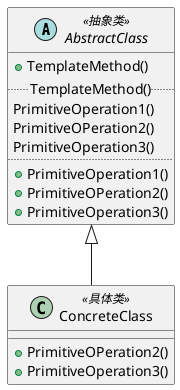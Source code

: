 @startuml

abstract class AbstractClass<<抽象类>>{
+TemplateMethod()
..TemplateMethod()..
PrimitiveOperation1()
PrimitiveOPeration2()
PrimitiveOperation3()
....
+PrimitiveOperation1()
+PrimitiveOPeration2()
+PrimitiveOperation3()
}

class ConcreteClass<<具体类>>{
+PrimitiveOPeration2()
+PrimitiveOperation3()
}
ConcreteClass -up-|>AbstractClass

@enduml